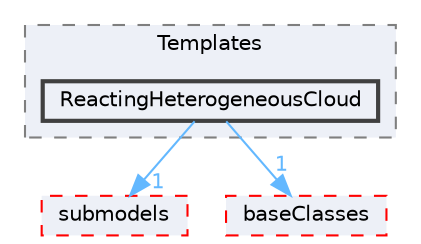 digraph "src/lagrangian/intermediate/clouds/Templates/ReactingHeterogeneousCloud"
{
 // LATEX_PDF_SIZE
  bgcolor="transparent";
  edge [fontname=Helvetica,fontsize=10,labelfontname=Helvetica,labelfontsize=10];
  node [fontname=Helvetica,fontsize=10,shape=box,height=0.2,width=0.4];
  compound=true
  subgraph clusterdir_f332ac72f0d3698ba18c2dc3cab43221 {
    graph [ bgcolor="#edf0f7", pencolor="grey50", label="Templates", fontname=Helvetica,fontsize=10 style="filled,dashed", URL="dir_f332ac72f0d3698ba18c2dc3cab43221.html",tooltip=""]
  dir_9ac0f1ba764915149099b3bef9cd4187 [label="ReactingHeterogeneousCloud", fillcolor="#edf0f7", color="grey25", style="filled,bold", URL="dir_9ac0f1ba764915149099b3bef9cd4187.html",tooltip=""];
  }
  dir_825de5f87f0ef3ae7d76ccd6a5458244 [label="submodels", fillcolor="#edf0f7", color="red", style="filled,dashed", URL="dir_825de5f87f0ef3ae7d76ccd6a5458244.html",tooltip=""];
  dir_8406eabe9caa8508b9c075038a008bd7 [label="baseClasses", fillcolor="#edf0f7", color="red", style="filled,dashed", URL="dir_8406eabe9caa8508b9c075038a008bd7.html",tooltip=""];
  dir_9ac0f1ba764915149099b3bef9cd4187->dir_825de5f87f0ef3ae7d76ccd6a5458244 [headlabel="1", labeldistance=1.5 headhref="dir_003216_003801.html" href="dir_003216_003801.html" color="steelblue1" fontcolor="steelblue1"];
  dir_9ac0f1ba764915149099b3bef9cd4187->dir_8406eabe9caa8508b9c075038a008bd7 [headlabel="1", labeldistance=1.5 headhref="dir_003216_000200.html" href="dir_003216_000200.html" color="steelblue1" fontcolor="steelblue1"];
}
